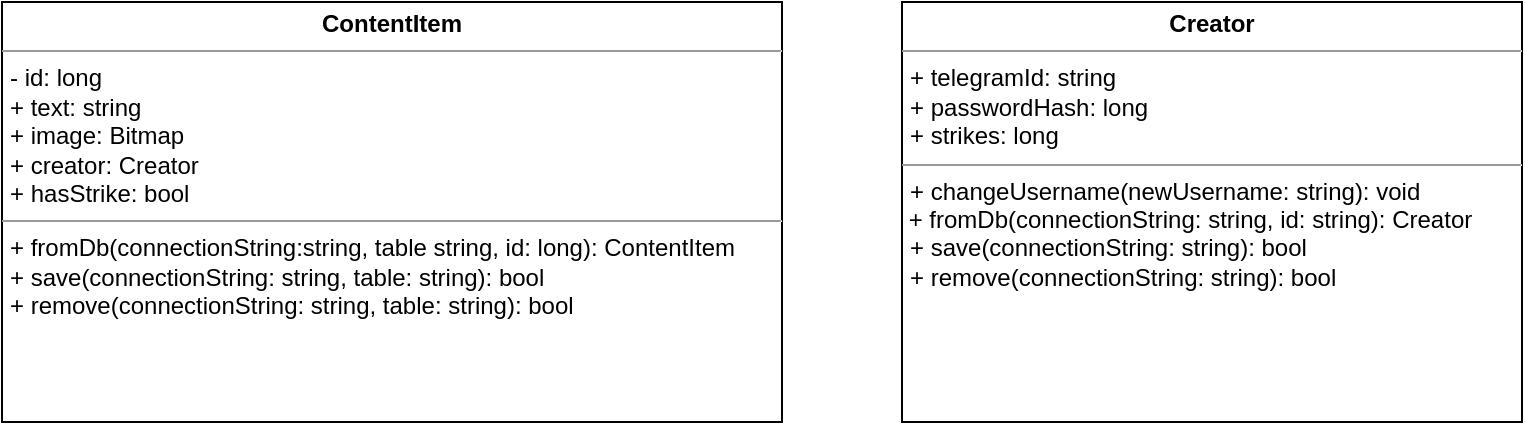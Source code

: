 <mxfile version="10.6.3" type="github"><diagram name="class" id="c4acf3e9-155e-7222-9cf6-157b1a14988f"><mxGraphModel dx="1034" dy="649" grid="1" gridSize="10" guides="1" tooltips="1" connect="1" arrows="1" fold="1" page="1" pageScale="1" pageWidth="1169" pageHeight="827" background="#ffffff" math="0" shadow="0"><root><mxCell id="0"/><mxCell id="1" parent="0"/><mxCell id="rkDYRuX99t-ZyrPrqasw-12" value="&lt;p style=&quot;margin: 0px ; margin-top: 4px ; text-align: center&quot;&gt;&lt;b&gt;ContentItem&lt;/b&gt;&lt;/p&gt;&lt;hr size=&quot;1&quot;&gt;&lt;p style=&quot;margin: 0px ; margin-left: 4px&quot;&gt;- id: long&lt;br&gt;&lt;/p&gt;&lt;p style=&quot;margin: 0px ; margin-left: 4px&quot;&gt;+ text: string&lt;/p&gt;&lt;p style=&quot;margin: 0px ; margin-left: 4px&quot;&gt;+ image: Bitmap&lt;/p&gt;&lt;p style=&quot;margin: 0px ; margin-left: 4px&quot;&gt;+ creator: Creator&lt;/p&gt;&lt;p style=&quot;margin: 0px ; margin-left: 4px&quot;&gt;+ hasStrike: bool&lt;br&gt;&lt;/p&gt;&lt;hr size=&quot;1&quot;&gt;&lt;p style=&quot;margin: 0px ; margin-left: 4px&quot;&gt;+ fromDb(connectionString:string, table string, id: long): ContentItem&lt;/p&gt;&lt;p style=&quot;margin: 0px ; margin-left: 4px&quot;&gt;+ save(connectionString: string, table: string): bool&lt;/p&gt;&lt;p style=&quot;margin: 0px ; margin-left: 4px&quot;&gt;+ remove(connectionString: string, table: string): bool&lt;/p&gt;" style="verticalAlign=top;align=left;overflow=fill;fontSize=12;fontFamily=Helvetica;html=1;" vertex="1" parent="1"><mxGeometry x="20" y="60" width="390" height="210" as="geometry"/></mxCell><mxCell id="rkDYRuX99t-ZyrPrqasw-17" value="&lt;p style=&quot;margin: 0px ; margin-top: 4px ; text-align: center&quot;&gt;&lt;b&gt;Creator&lt;/b&gt;&lt;/p&gt;&lt;hr size=&quot;1&quot;&gt;&lt;p style=&quot;margin: 0px ; margin-left: 4px&quot;&gt;+ telegramId: string&lt;/p&gt;&lt;p style=&quot;margin: 0px ; margin-left: 4px&quot;&gt;+ passwordHash: long&lt;/p&gt;&lt;p style=&quot;margin: 0px ; margin-left: 4px&quot;&gt;+ strikes: long&lt;br&gt;&lt;/p&gt;&lt;hr size=&quot;1&quot;&gt;&lt;p style=&quot;margin: 0px ; margin-left: 4px&quot;&gt;+ changeUsername(newUsername: string): void&lt;br&gt;&lt;/p&gt;&amp;nbsp;+ fromDb(connectionString: string, id: string): Creator&lt;p style=&quot;margin: 0px ; margin-left: 4px&quot;&gt;+ save(connectionString: string): bool&lt;br&gt;&lt;/p&gt;&lt;p style=&quot;margin: 0px ; margin-left: 4px&quot;&gt;+ remove(connectionString: string): bool&lt;br&gt;&lt;/p&gt;" style="verticalAlign=top;align=left;overflow=fill;fontSize=12;fontFamily=Helvetica;html=1;" vertex="1" parent="1"><mxGeometry x="470" y="60" width="310" height="210" as="geometry"/></mxCell></root></mxGraphModel></diagram></mxfile>